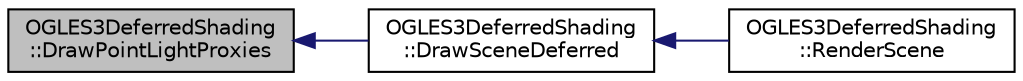 digraph "OGLES3DeferredShading::DrawPointLightProxies"
{
  edge [fontname="Helvetica",fontsize="10",labelfontname="Helvetica",labelfontsize="10"];
  node [fontname="Helvetica",fontsize="10",shape=record];
  rankdir="LR";
  Node1 [label="OGLES3DeferredShading\l::DrawPointLightProxies",height=0.2,width=0.4,color="black", fillcolor="grey75", style="filled", fontcolor="black"];
  Node1 -> Node2 [dir="back",color="midnightblue",fontsize="10",style="solid",fontname="Helvetica"];
  Node2 [label="OGLES3DeferredShading\l::DrawSceneDeferred",height=0.2,width=0.4,color="black", fillcolor="white", style="filled",URL="$class_o_g_l_e_s3_deferred_shading.html#a03821dff6912b1945d245427658e37f6"];
  Node2 -> Node3 [dir="back",color="midnightblue",fontsize="10",style="solid",fontname="Helvetica"];
  Node3 [label="OGLES3DeferredShading\l::RenderScene",height=0.2,width=0.4,color="black", fillcolor="white", style="filled",URL="$class_o_g_l_e_s3_deferred_shading.html#a65b2f29d4627953888de63c1052852f5"];
}
